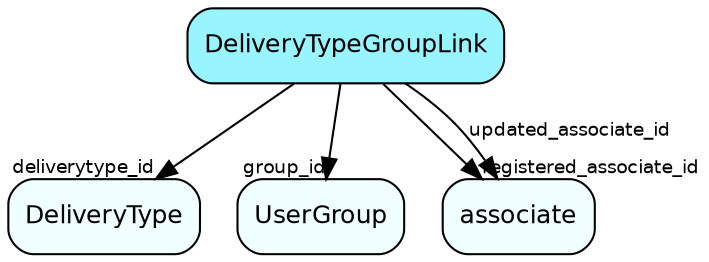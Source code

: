 digraph DeliveryTypeGroupLink  {
node [shape = box style="rounded, filled" fontname = "Helvetica" fontsize = "12" ]
edge [fontname = "Helvetica" fontsize = "9"]

DeliveryTypeGroupLink[fillcolor = "cadetblue1"]
DeliveryType[fillcolor = "azure1"]
UserGroup[fillcolor = "azure1"]
associate[fillcolor = "azure1"]
DeliveryTypeGroupLink -> DeliveryType [headlabel = "deliverytype_id"]
DeliveryTypeGroupLink -> UserGroup [headlabel = "group_id"]
DeliveryTypeGroupLink -> associate [headlabel = "registered_associate_id"]
DeliveryTypeGroupLink -> associate [label = "updated_associate_id"]
}
